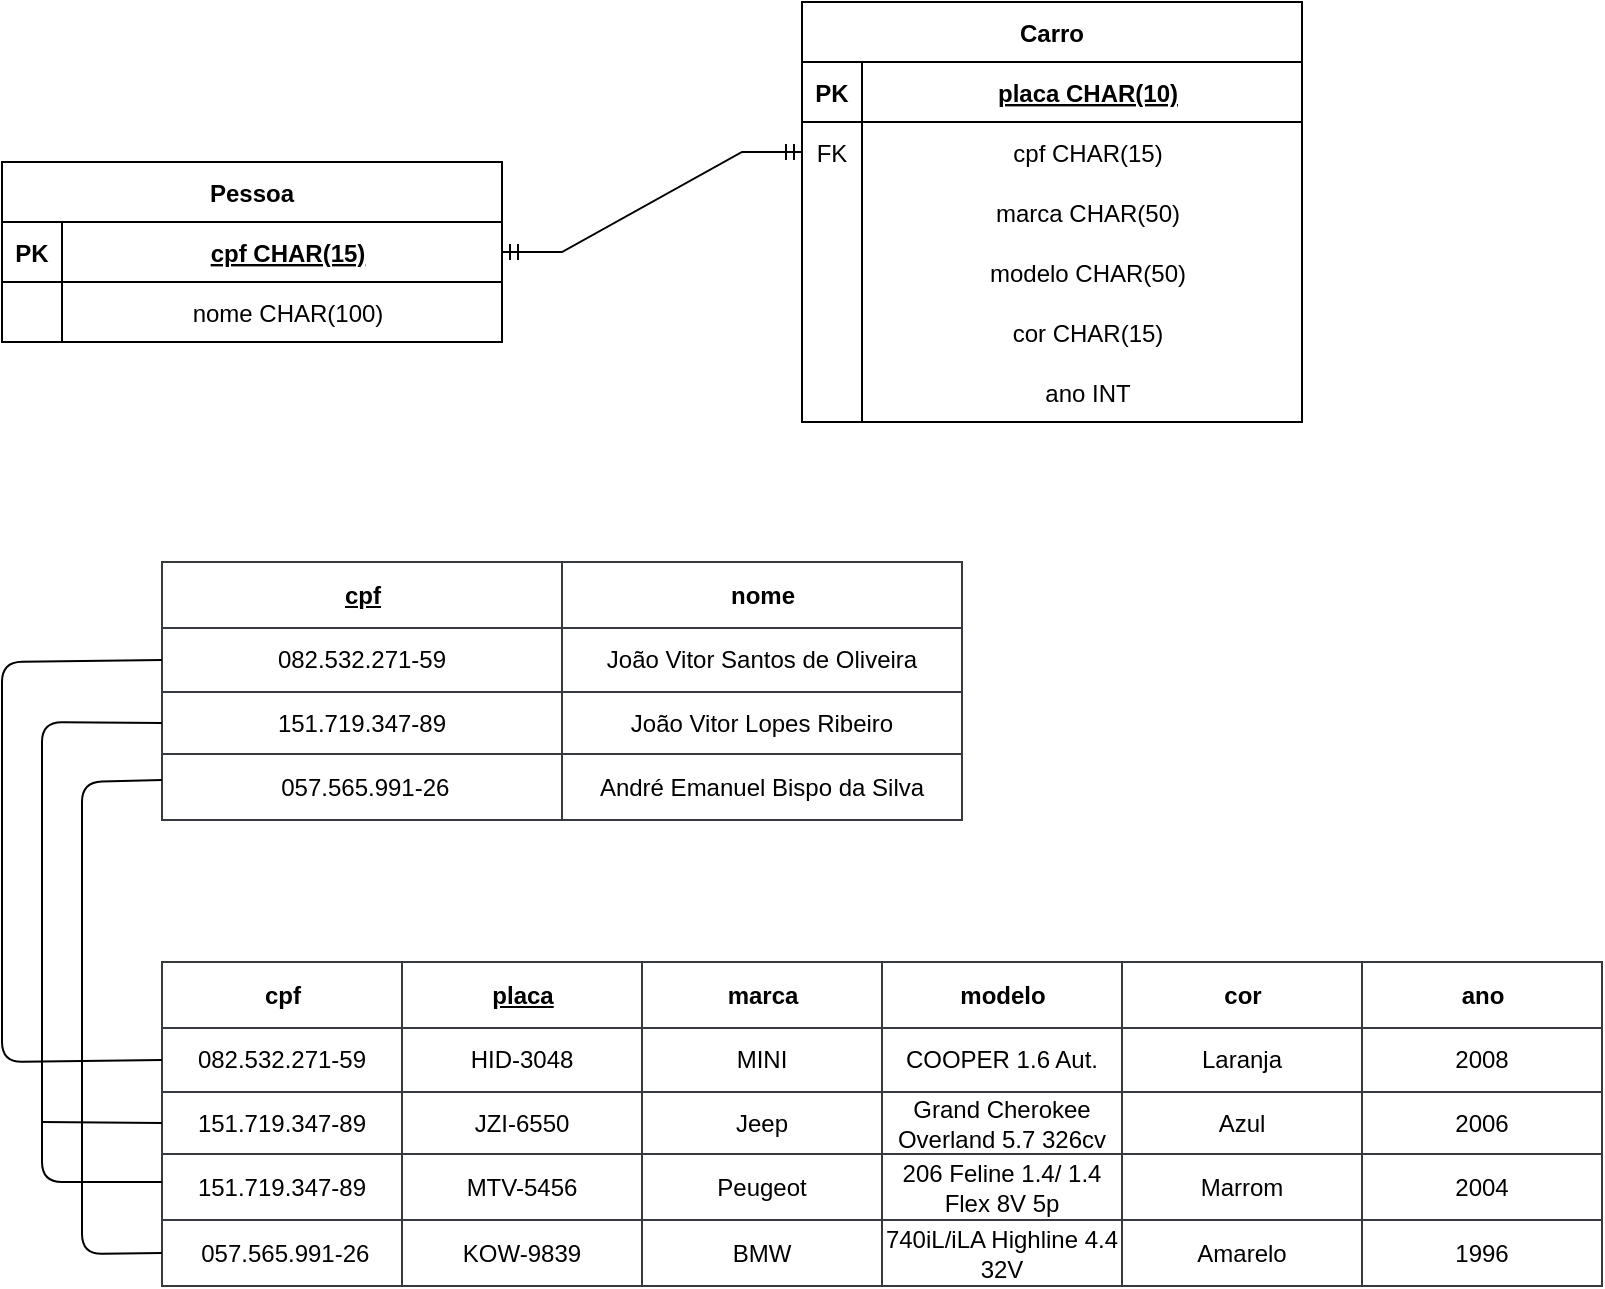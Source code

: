 <mxfile version="24.2.0" type="device">
  <diagram id="R2lEEEUBdFMjLlhIrx00" name="Page-1">
    <mxGraphModel dx="880" dy="489" grid="1" gridSize="10" guides="1" tooltips="1" connect="1" arrows="1" fold="1" page="1" pageScale="1" pageWidth="850" pageHeight="1100" math="0" shadow="0" extFonts="Permanent Marker^https://fonts.googleapis.com/css?family=Permanent+Marker">
      <root>
        <mxCell id="0" />
        <mxCell id="1" parent="0" />
        <mxCell id="C-vyLk0tnHw3VtMMgP7b-2" value="Carro" style="shape=table;startSize=30;container=1;collapsible=1;childLayout=tableLayout;fixedRows=1;rowLines=0;fontStyle=1;align=center;resizeLast=1;" parent="1" vertex="1">
          <mxGeometry x="440" y="40" width="250" height="210" as="geometry" />
        </mxCell>
        <mxCell id="C-vyLk0tnHw3VtMMgP7b-3" value="" style="shape=partialRectangle;collapsible=0;dropTarget=0;pointerEvents=0;fillColor=none;points=[[0,0.5],[1,0.5]];portConstraint=eastwest;top=0;left=0;right=0;bottom=1;" parent="C-vyLk0tnHw3VtMMgP7b-2" vertex="1">
          <mxGeometry y="30" width="250" height="30" as="geometry" />
        </mxCell>
        <mxCell id="C-vyLk0tnHw3VtMMgP7b-4" value="PK" style="shape=partialRectangle;overflow=hidden;connectable=0;fillColor=none;top=0;left=0;bottom=0;right=0;fontStyle=1;" parent="C-vyLk0tnHw3VtMMgP7b-3" vertex="1">
          <mxGeometry width="30" height="30" as="geometry">
            <mxRectangle width="30" height="30" as="alternateBounds" />
          </mxGeometry>
        </mxCell>
        <mxCell id="C-vyLk0tnHw3VtMMgP7b-5" value="placa CHAR(10)" style="shape=partialRectangle;overflow=hidden;connectable=0;fillColor=none;top=0;left=0;bottom=0;right=0;align=center;spacingLeft=6;fontStyle=5;" parent="C-vyLk0tnHw3VtMMgP7b-3" vertex="1">
          <mxGeometry x="30" width="220" height="30" as="geometry">
            <mxRectangle width="220" height="30" as="alternateBounds" />
          </mxGeometry>
        </mxCell>
        <mxCell id="C-vyLk0tnHw3VtMMgP7b-6" value="" style="shape=partialRectangle;collapsible=0;dropTarget=0;pointerEvents=0;fillColor=none;points=[[0,0.5],[1,0.5]];portConstraint=eastwest;top=0;left=0;right=0;bottom=0;" parent="C-vyLk0tnHw3VtMMgP7b-2" vertex="1">
          <mxGeometry y="60" width="250" height="30" as="geometry" />
        </mxCell>
        <mxCell id="C-vyLk0tnHw3VtMMgP7b-7" value="FK" style="shape=partialRectangle;overflow=hidden;connectable=0;fillColor=none;top=0;left=0;bottom=0;right=0;" parent="C-vyLk0tnHw3VtMMgP7b-6" vertex="1">
          <mxGeometry width="30" height="30" as="geometry">
            <mxRectangle width="30" height="30" as="alternateBounds" />
          </mxGeometry>
        </mxCell>
        <mxCell id="C-vyLk0tnHw3VtMMgP7b-8" value="cpf CHAR(15)" style="shape=partialRectangle;overflow=hidden;connectable=0;fillColor=none;top=0;left=0;bottom=0;right=0;align=center;spacingLeft=6;" parent="C-vyLk0tnHw3VtMMgP7b-6" vertex="1">
          <mxGeometry x="30" width="220" height="30" as="geometry">
            <mxRectangle width="220" height="30" as="alternateBounds" />
          </mxGeometry>
        </mxCell>
        <mxCell id="C-vyLk0tnHw3VtMMgP7b-9" value="" style="shape=partialRectangle;collapsible=0;dropTarget=0;pointerEvents=0;fillColor=none;points=[[0,0.5],[1,0.5]];portConstraint=eastwest;top=0;left=0;right=0;bottom=0;" parent="C-vyLk0tnHw3VtMMgP7b-2" vertex="1">
          <mxGeometry y="90" width="250" height="30" as="geometry" />
        </mxCell>
        <mxCell id="C-vyLk0tnHw3VtMMgP7b-10" value="" style="shape=partialRectangle;overflow=hidden;connectable=0;fillColor=none;top=0;left=0;bottom=0;right=0;" parent="C-vyLk0tnHw3VtMMgP7b-9" vertex="1">
          <mxGeometry width="30" height="30" as="geometry">
            <mxRectangle width="30" height="30" as="alternateBounds" />
          </mxGeometry>
        </mxCell>
        <mxCell id="C-vyLk0tnHw3VtMMgP7b-11" value="marca CHAR(50)" style="shape=partialRectangle;overflow=hidden;connectable=0;fillColor=none;top=0;left=0;bottom=0;right=0;align=center;spacingLeft=6;" parent="C-vyLk0tnHw3VtMMgP7b-9" vertex="1">
          <mxGeometry x="30" width="220" height="30" as="geometry">
            <mxRectangle width="220" height="30" as="alternateBounds" />
          </mxGeometry>
        </mxCell>
        <mxCell id="IvlL74oYZkWdG5giYTSa-1" value="" style="shape=partialRectangle;collapsible=0;dropTarget=0;pointerEvents=0;fillColor=none;points=[[0,0.5],[1,0.5]];portConstraint=eastwest;top=0;left=0;right=0;bottom=0;" parent="C-vyLk0tnHw3VtMMgP7b-2" vertex="1">
          <mxGeometry y="120" width="250" height="30" as="geometry" />
        </mxCell>
        <mxCell id="IvlL74oYZkWdG5giYTSa-2" value="" style="shape=partialRectangle;overflow=hidden;connectable=0;fillColor=none;top=0;left=0;bottom=0;right=0;" parent="IvlL74oYZkWdG5giYTSa-1" vertex="1">
          <mxGeometry width="30" height="30" as="geometry">
            <mxRectangle width="30" height="30" as="alternateBounds" />
          </mxGeometry>
        </mxCell>
        <mxCell id="IvlL74oYZkWdG5giYTSa-3" value="modelo CHAR(50)" style="shape=partialRectangle;overflow=hidden;connectable=0;fillColor=none;top=0;left=0;bottom=0;right=0;align=center;spacingLeft=6;" parent="IvlL74oYZkWdG5giYTSa-1" vertex="1">
          <mxGeometry x="30" width="220" height="30" as="geometry">
            <mxRectangle width="220" height="30" as="alternateBounds" />
          </mxGeometry>
        </mxCell>
        <mxCell id="IvlL74oYZkWdG5giYTSa-4" value="" style="shape=partialRectangle;collapsible=0;dropTarget=0;pointerEvents=0;fillColor=none;points=[[0,0.5],[1,0.5]];portConstraint=eastwest;top=0;left=0;right=0;bottom=0;" parent="C-vyLk0tnHw3VtMMgP7b-2" vertex="1">
          <mxGeometry y="150" width="250" height="30" as="geometry" />
        </mxCell>
        <mxCell id="IvlL74oYZkWdG5giYTSa-5" value="" style="shape=partialRectangle;overflow=hidden;connectable=0;fillColor=none;top=0;left=0;bottom=0;right=0;" parent="IvlL74oYZkWdG5giYTSa-4" vertex="1">
          <mxGeometry width="30" height="30" as="geometry">
            <mxRectangle width="30" height="30" as="alternateBounds" />
          </mxGeometry>
        </mxCell>
        <mxCell id="IvlL74oYZkWdG5giYTSa-6" value="cor CHAR(15)" style="shape=partialRectangle;overflow=hidden;connectable=0;fillColor=none;top=0;left=0;bottom=0;right=0;align=center;spacingLeft=6;" parent="IvlL74oYZkWdG5giYTSa-4" vertex="1">
          <mxGeometry x="30" width="220" height="30" as="geometry">
            <mxRectangle width="220" height="30" as="alternateBounds" />
          </mxGeometry>
        </mxCell>
        <mxCell id="IvlL74oYZkWdG5giYTSa-7" value="" style="shape=partialRectangle;collapsible=0;dropTarget=0;pointerEvents=0;fillColor=none;points=[[0,0.5],[1,0.5]];portConstraint=eastwest;top=0;left=0;right=0;bottom=0;" parent="C-vyLk0tnHw3VtMMgP7b-2" vertex="1">
          <mxGeometry y="180" width="250" height="30" as="geometry" />
        </mxCell>
        <mxCell id="IvlL74oYZkWdG5giYTSa-8" value="" style="shape=partialRectangle;overflow=hidden;connectable=0;fillColor=none;top=0;left=0;bottom=0;right=0;" parent="IvlL74oYZkWdG5giYTSa-7" vertex="1">
          <mxGeometry width="30" height="30" as="geometry">
            <mxRectangle width="30" height="30" as="alternateBounds" />
          </mxGeometry>
        </mxCell>
        <mxCell id="IvlL74oYZkWdG5giYTSa-9" value="ano INT" style="shape=partialRectangle;overflow=hidden;connectable=0;fillColor=none;top=0;left=0;bottom=0;right=0;align=center;spacingLeft=6;" parent="IvlL74oYZkWdG5giYTSa-7" vertex="1">
          <mxGeometry x="30" width="220" height="30" as="geometry">
            <mxRectangle width="220" height="30" as="alternateBounds" />
          </mxGeometry>
        </mxCell>
        <mxCell id="C-vyLk0tnHw3VtMMgP7b-23" value="Pessoa" style="shape=table;startSize=30;container=1;collapsible=1;childLayout=tableLayout;fixedRows=1;rowLines=0;fontStyle=1;align=center;resizeLast=1;" parent="1" vertex="1">
          <mxGeometry x="40" y="120" width="250" height="90" as="geometry" />
        </mxCell>
        <mxCell id="C-vyLk0tnHw3VtMMgP7b-24" value="" style="shape=partialRectangle;collapsible=0;dropTarget=0;pointerEvents=0;fillColor=none;points=[[0,0.5],[1,0.5]];portConstraint=eastwest;top=0;left=0;right=0;bottom=1;" parent="C-vyLk0tnHw3VtMMgP7b-23" vertex="1">
          <mxGeometry y="30" width="250" height="30" as="geometry" />
        </mxCell>
        <mxCell id="C-vyLk0tnHw3VtMMgP7b-25" value="PK" style="shape=partialRectangle;overflow=hidden;connectable=0;fillColor=none;top=0;left=0;bottom=0;right=0;fontStyle=1;" parent="C-vyLk0tnHw3VtMMgP7b-24" vertex="1">
          <mxGeometry width="30" height="30" as="geometry">
            <mxRectangle width="30" height="30" as="alternateBounds" />
          </mxGeometry>
        </mxCell>
        <mxCell id="C-vyLk0tnHw3VtMMgP7b-26" value="cpf CHAR(15)" style="shape=partialRectangle;overflow=hidden;connectable=0;fillColor=none;top=0;left=0;bottom=0;right=0;align=center;spacingLeft=6;fontStyle=5;" parent="C-vyLk0tnHw3VtMMgP7b-24" vertex="1">
          <mxGeometry x="30" width="220" height="30" as="geometry">
            <mxRectangle width="220" height="30" as="alternateBounds" />
          </mxGeometry>
        </mxCell>
        <mxCell id="C-vyLk0tnHw3VtMMgP7b-27" value="" style="shape=partialRectangle;collapsible=0;dropTarget=0;pointerEvents=0;fillColor=none;points=[[0,0.5],[1,0.5]];portConstraint=eastwest;top=0;left=0;right=0;bottom=0;" parent="C-vyLk0tnHw3VtMMgP7b-23" vertex="1">
          <mxGeometry y="60" width="250" height="30" as="geometry" />
        </mxCell>
        <mxCell id="C-vyLk0tnHw3VtMMgP7b-28" value="" style="shape=partialRectangle;overflow=hidden;connectable=0;fillColor=none;top=0;left=0;bottom=0;right=0;" parent="C-vyLk0tnHw3VtMMgP7b-27" vertex="1">
          <mxGeometry width="30" height="30" as="geometry">
            <mxRectangle width="30" height="30" as="alternateBounds" />
          </mxGeometry>
        </mxCell>
        <mxCell id="C-vyLk0tnHw3VtMMgP7b-29" value="nome CHAR(100)" style="shape=partialRectangle;overflow=hidden;connectable=0;fillColor=none;top=0;left=0;bottom=0;right=0;align=center;spacingLeft=6;" parent="C-vyLk0tnHw3VtMMgP7b-27" vertex="1">
          <mxGeometry x="30" width="220" height="30" as="geometry">
            <mxRectangle width="220" height="30" as="alternateBounds" />
          </mxGeometry>
        </mxCell>
        <mxCell id="IvlL74oYZkWdG5giYTSa-13" value="" style="edgeStyle=entityRelationEdgeStyle;fontSize=12;html=1;endArrow=ERmandOne;startArrow=ERmandOne;rounded=0;exitX=1;exitY=0.5;exitDx=0;exitDy=0;entryX=0;entryY=0.5;entryDx=0;entryDy=0;" parent="1" source="C-vyLk0tnHw3VtMMgP7b-24" target="C-vyLk0tnHw3VtMMgP7b-6" edge="1">
          <mxGeometry width="100" height="100" relative="1" as="geometry">
            <mxPoint x="290" y="310" as="sourcePoint" />
            <mxPoint x="390" y="210" as="targetPoint" />
          </mxGeometry>
        </mxCell>
        <mxCell id="IvlL74oYZkWdG5giYTSa-25" value="André Emanuel Bispo da Silva" style="childLayout=tableLayout;recursiveResize=0;shadow=1;shadowOffsetY=0;imageWidth=24;shadowOffsetX=0;shadowBlur=0;shadowOpacity=0;fillColor=#cdeb8b;strokeColor=#36393d;" parent="1" vertex="1">
          <mxGeometry x="120" y="320" width="400" height="129" as="geometry" />
        </mxCell>
        <mxCell id="IvlL74oYZkWdG5giYTSa-26" style="shape=tableRow;horizontal=0;startSize=0;swimlaneHead=0;swimlaneBody=0;top=0;left=0;bottom=0;right=0;dropTarget=0;collapsible=0;recursiveResize=0;expand=0;fontStyle=0;strokeColor=inherit;fillColor=#ffffff;" parent="IvlL74oYZkWdG5giYTSa-25" vertex="1">
          <mxGeometry width="400" height="33" as="geometry" />
        </mxCell>
        <mxCell id="IvlL74oYZkWdG5giYTSa-27" value="&lt;font color=&quot;#000000&quot;&gt;&lt;u&gt;cpf&lt;/u&gt;&lt;/font&gt;" style="connectable=0;recursiveResize=0;strokeColor=inherit;fillColor=#FFFFFF;align=center;fontStyle=1;fontColor=#FFFFFF;html=1;" parent="IvlL74oYZkWdG5giYTSa-26" vertex="1">
          <mxGeometry width="200" height="33" as="geometry">
            <mxRectangle width="200" height="33" as="alternateBounds" />
          </mxGeometry>
        </mxCell>
        <mxCell id="IvlL74oYZkWdG5giYTSa-28" value="&lt;font color=&quot;#000000&quot;&gt;nome&lt;/font&gt;" style="connectable=0;recursiveResize=0;strokeColor=inherit;fillColor=#FFFFFF;align=center;fontStyle=1;fontColor=#FFFFFF;html=1;" parent="IvlL74oYZkWdG5giYTSa-26" vertex="1">
          <mxGeometry x="200" width="200" height="33" as="geometry">
            <mxRectangle width="200" height="33" as="alternateBounds" />
          </mxGeometry>
        </mxCell>
        <mxCell id="IvlL74oYZkWdG5giYTSa-30" value="" style="shape=tableRow;horizontal=0;startSize=0;swimlaneHead=0;swimlaneBody=0;top=0;left=0;bottom=0;right=0;dropTarget=0;collapsible=0;recursiveResize=0;expand=0;fontStyle=0;strokeColor=inherit;fillColor=#ffffff;" parent="IvlL74oYZkWdG5giYTSa-25" vertex="1">
          <mxGeometry y="33" width="400" height="32" as="geometry" />
        </mxCell>
        <mxCell id="IvlL74oYZkWdG5giYTSa-31" value="082.532.271-59" style="connectable=0;recursiveResize=0;strokeColor=inherit;fillColor=inherit;align=center;whiteSpace=wrap;html=1;" parent="IvlL74oYZkWdG5giYTSa-30" vertex="1">
          <mxGeometry width="200" height="32" as="geometry">
            <mxRectangle width="200" height="32" as="alternateBounds" />
          </mxGeometry>
        </mxCell>
        <mxCell id="IvlL74oYZkWdG5giYTSa-32" value="João Vitor Santos de Oliveira" style="connectable=0;recursiveResize=0;strokeColor=inherit;fillColor=inherit;align=center;whiteSpace=wrap;html=1;" parent="IvlL74oYZkWdG5giYTSa-30" vertex="1">
          <mxGeometry x="200" width="200" height="32" as="geometry">
            <mxRectangle width="200" height="32" as="alternateBounds" />
          </mxGeometry>
        </mxCell>
        <mxCell id="IvlL74oYZkWdG5giYTSa-34" value="" style="shape=tableRow;horizontal=0;startSize=0;swimlaneHead=0;swimlaneBody=0;top=0;left=0;bottom=0;right=0;dropTarget=0;collapsible=0;recursiveResize=0;expand=0;fontStyle=1;strokeColor=inherit;fillColor=#FFFFFF;" parent="IvlL74oYZkWdG5giYTSa-25" vertex="1">
          <mxGeometry y="65" width="400" height="31" as="geometry" />
        </mxCell>
        <mxCell id="IvlL74oYZkWdG5giYTSa-35" value="151.719.347-89" style="connectable=0;recursiveResize=0;strokeColor=inherit;fillColor=inherit;whiteSpace=wrap;html=1;" parent="IvlL74oYZkWdG5giYTSa-34" vertex="1">
          <mxGeometry width="200" height="31" as="geometry">
            <mxRectangle width="200" height="31" as="alternateBounds" />
          </mxGeometry>
        </mxCell>
        <mxCell id="IvlL74oYZkWdG5giYTSa-36" value="João Vitor Lopes Ribeiro" style="connectable=0;recursiveResize=0;strokeColor=inherit;fillColor=inherit;whiteSpace=wrap;html=1;" parent="IvlL74oYZkWdG5giYTSa-34" vertex="1">
          <mxGeometry x="200" width="200" height="31" as="geometry">
            <mxRectangle width="200" height="31" as="alternateBounds" />
          </mxGeometry>
        </mxCell>
        <mxCell id="IvlL74oYZkWdG5giYTSa-38" value="" style="shape=tableRow;horizontal=0;startSize=0;swimlaneHead=0;swimlaneBody=0;top=0;left=0;bottom=0;right=0;dropTarget=0;collapsible=0;recursiveResize=0;expand=0;fontStyle=0;strokeColor=inherit;fillColor=#ffffff;" parent="IvlL74oYZkWdG5giYTSa-25" vertex="1">
          <mxGeometry y="96" width="400" height="33" as="geometry" />
        </mxCell>
        <mxCell id="IvlL74oYZkWdG5giYTSa-39" value="&amp;nbsp;057.565.991-26" style="connectable=0;recursiveResize=0;strokeColor=inherit;fillColor=inherit;fontStyle=0;align=center;whiteSpace=wrap;html=1;" parent="IvlL74oYZkWdG5giYTSa-38" vertex="1">
          <mxGeometry width="200" height="33" as="geometry">
            <mxRectangle width="200" height="33" as="alternateBounds" />
          </mxGeometry>
        </mxCell>
        <mxCell id="IvlL74oYZkWdG5giYTSa-40" value="André Emanuel Bispo da Silva" style="connectable=0;recursiveResize=0;strokeColor=inherit;fillColor=inherit;fontStyle=0;align=center;whiteSpace=wrap;html=1;" parent="IvlL74oYZkWdG5giYTSa-38" vertex="1">
          <mxGeometry x="200" width="200" height="33" as="geometry">
            <mxRectangle width="200" height="33" as="alternateBounds" />
          </mxGeometry>
        </mxCell>
        <mxCell id="IvlL74oYZkWdG5giYTSa-49" value="Assets" style="childLayout=tableLayout;recursiveResize=0;shadow=1;shadowOffsetY=0;imageWidth=24;shadowOffsetX=0;shadowBlur=0;shadowOpacity=0;fillColor=#cdeb8b;strokeColor=#36393d;" parent="1" vertex="1">
          <mxGeometry x="120" y="520" width="720" height="162" as="geometry" />
        </mxCell>
        <mxCell id="IvlL74oYZkWdG5giYTSa-50" style="shape=tableRow;horizontal=0;startSize=0;swimlaneHead=0;swimlaneBody=0;top=0;left=0;bottom=0;right=0;dropTarget=0;collapsible=0;recursiveResize=0;expand=0;fontStyle=0;strokeColor=inherit;fillColor=#ffffff;" parent="IvlL74oYZkWdG5giYTSa-49" vertex="1">
          <mxGeometry width="720" height="33" as="geometry" />
        </mxCell>
        <mxCell id="IvlL74oYZkWdG5giYTSa-51" value="&lt;font color=&quot;#000000&quot;&gt;cpf&lt;/font&gt;" style="connectable=0;recursiveResize=0;strokeColor=inherit;fillColor=#FFFFFF;align=center;fontStyle=1;fontColor=#FFFFFF;html=1;" parent="IvlL74oYZkWdG5giYTSa-50" vertex="1">
          <mxGeometry width="120" height="33" as="geometry">
            <mxRectangle width="120" height="33" as="alternateBounds" />
          </mxGeometry>
        </mxCell>
        <mxCell id="IvlL74oYZkWdG5giYTSa-52" value="&lt;font color=&quot;#000000&quot;&gt;&lt;u&gt;placa&lt;/u&gt;&lt;/font&gt;" style="connectable=0;recursiveResize=0;strokeColor=inherit;fillColor=#FFFFFF;align=center;fontStyle=1;fontColor=#FFFFFF;html=1;" parent="IvlL74oYZkWdG5giYTSa-50" vertex="1">
          <mxGeometry x="120" width="120" height="33" as="geometry">
            <mxRectangle width="120" height="33" as="alternateBounds" />
          </mxGeometry>
        </mxCell>
        <mxCell id="IvlL74oYZkWdG5giYTSa-66" value="&lt;font color=&quot;#000000&quot;&gt;marca&lt;/font&gt;" style="connectable=0;recursiveResize=0;strokeColor=inherit;fillColor=#FFFFFF;align=center;fontStyle=1;fontColor=#FFFFFF;html=1;" parent="IvlL74oYZkWdG5giYTSa-50" vertex="1">
          <mxGeometry x="240" width="120" height="33" as="geometry">
            <mxRectangle width="120" height="33" as="alternateBounds" />
          </mxGeometry>
        </mxCell>
        <mxCell id="IvlL74oYZkWdG5giYTSa-70" value="&lt;font color=&quot;#000000&quot;&gt;modelo&lt;/font&gt;" style="connectable=0;recursiveResize=0;strokeColor=inherit;fillColor=#FFFFFF;align=center;fontStyle=1;fontColor=#FFFFFF;html=1;" parent="IvlL74oYZkWdG5giYTSa-50" vertex="1">
          <mxGeometry x="360" width="120" height="33" as="geometry">
            <mxRectangle width="120" height="33" as="alternateBounds" />
          </mxGeometry>
        </mxCell>
        <mxCell id="IvlL74oYZkWdG5giYTSa-74" value="&lt;font color=&quot;#000000&quot;&gt;cor&lt;/font&gt;" style="connectable=0;recursiveResize=0;strokeColor=inherit;fillColor=#FFFFFF;align=center;fontStyle=1;fontColor=#FFFFFF;html=1;" parent="IvlL74oYZkWdG5giYTSa-50" vertex="1">
          <mxGeometry x="480" width="120" height="33" as="geometry">
            <mxRectangle width="120" height="33" as="alternateBounds" />
          </mxGeometry>
        </mxCell>
        <mxCell id="IvlL74oYZkWdG5giYTSa-85" value="&lt;font color=&quot;#000000&quot;&gt;ano&lt;/font&gt;" style="connectable=0;recursiveResize=0;strokeColor=inherit;fillColor=#FFFFFF;align=center;fontStyle=1;fontColor=#FFFFFF;html=1;" parent="IvlL74oYZkWdG5giYTSa-50" vertex="1">
          <mxGeometry x="600" width="120" height="33" as="geometry">
            <mxRectangle width="120" height="33" as="alternateBounds" />
          </mxGeometry>
        </mxCell>
        <mxCell id="IvlL74oYZkWdG5giYTSa-53" value="" style="shape=tableRow;horizontal=0;startSize=0;swimlaneHead=0;swimlaneBody=0;top=0;left=0;bottom=0;right=0;dropTarget=0;collapsible=0;recursiveResize=0;expand=0;fontStyle=0;strokeColor=inherit;fillColor=#ffffff;" parent="IvlL74oYZkWdG5giYTSa-49" vertex="1">
          <mxGeometry y="33" width="720" height="32" as="geometry" />
        </mxCell>
        <mxCell id="IvlL74oYZkWdG5giYTSa-54" value="082.532.271-59" style="connectable=0;recursiveResize=0;strokeColor=inherit;fillColor=inherit;align=center;whiteSpace=wrap;html=1;" parent="IvlL74oYZkWdG5giYTSa-53" vertex="1">
          <mxGeometry width="120" height="32" as="geometry">
            <mxRectangle width="120" height="32" as="alternateBounds" />
          </mxGeometry>
        </mxCell>
        <mxCell id="IvlL74oYZkWdG5giYTSa-55" value="HID-3048" style="connectable=0;recursiveResize=0;strokeColor=inherit;fillColor=inherit;align=center;whiteSpace=wrap;html=1;" parent="IvlL74oYZkWdG5giYTSa-53" vertex="1">
          <mxGeometry x="120" width="120" height="32" as="geometry">
            <mxRectangle width="120" height="32" as="alternateBounds" />
          </mxGeometry>
        </mxCell>
        <mxCell id="IvlL74oYZkWdG5giYTSa-67" value="MINI" style="connectable=0;recursiveResize=0;strokeColor=inherit;fillColor=inherit;align=center;whiteSpace=wrap;html=1;" parent="IvlL74oYZkWdG5giYTSa-53" vertex="1">
          <mxGeometry x="240" width="120" height="32" as="geometry">
            <mxRectangle width="120" height="32" as="alternateBounds" />
          </mxGeometry>
        </mxCell>
        <mxCell id="IvlL74oYZkWdG5giYTSa-71" value="COOPER 1.6 Aut." style="connectable=0;recursiveResize=0;strokeColor=inherit;fillColor=inherit;align=center;whiteSpace=wrap;html=1;" parent="IvlL74oYZkWdG5giYTSa-53" vertex="1">
          <mxGeometry x="360" width="120" height="32" as="geometry">
            <mxRectangle width="120" height="32" as="alternateBounds" />
          </mxGeometry>
        </mxCell>
        <mxCell id="IvlL74oYZkWdG5giYTSa-75" value="Laranja" style="connectable=0;recursiveResize=0;strokeColor=inherit;fillColor=inherit;align=center;whiteSpace=wrap;html=1;" parent="IvlL74oYZkWdG5giYTSa-53" vertex="1">
          <mxGeometry x="480" width="120" height="32" as="geometry">
            <mxRectangle width="120" height="32" as="alternateBounds" />
          </mxGeometry>
        </mxCell>
        <mxCell id="IvlL74oYZkWdG5giYTSa-86" value="2008" style="connectable=0;recursiveResize=0;strokeColor=inherit;fillColor=inherit;align=center;whiteSpace=wrap;html=1;" parent="IvlL74oYZkWdG5giYTSa-53" vertex="1">
          <mxGeometry x="600" width="120" height="32" as="geometry">
            <mxRectangle width="120" height="32" as="alternateBounds" />
          </mxGeometry>
        </mxCell>
        <mxCell id="IvlL74oYZkWdG5giYTSa-56" value="" style="shape=tableRow;horizontal=0;startSize=0;swimlaneHead=0;swimlaneBody=0;top=0;left=0;bottom=0;right=0;dropTarget=0;collapsible=0;recursiveResize=0;expand=0;fontStyle=1;strokeColor=inherit;fillColor=#FFFFFF;" parent="IvlL74oYZkWdG5giYTSa-49" vertex="1">
          <mxGeometry y="65" width="720" height="31" as="geometry" />
        </mxCell>
        <mxCell id="IvlL74oYZkWdG5giYTSa-57" value="151.719.347-89" style="connectable=0;recursiveResize=0;strokeColor=inherit;fillColor=inherit;whiteSpace=wrap;html=1;" parent="IvlL74oYZkWdG5giYTSa-56" vertex="1">
          <mxGeometry width="120" height="31" as="geometry">
            <mxRectangle width="120" height="31" as="alternateBounds" />
          </mxGeometry>
        </mxCell>
        <mxCell id="IvlL74oYZkWdG5giYTSa-58" value="JZI-6550" style="connectable=0;recursiveResize=0;strokeColor=inherit;fillColor=inherit;whiteSpace=wrap;html=1;" parent="IvlL74oYZkWdG5giYTSa-56" vertex="1">
          <mxGeometry x="120" width="120" height="31" as="geometry">
            <mxRectangle width="120" height="31" as="alternateBounds" />
          </mxGeometry>
        </mxCell>
        <mxCell id="IvlL74oYZkWdG5giYTSa-68" value="Jeep" style="connectable=0;recursiveResize=0;strokeColor=inherit;fillColor=inherit;whiteSpace=wrap;html=1;" parent="IvlL74oYZkWdG5giYTSa-56" vertex="1">
          <mxGeometry x="240" width="120" height="31" as="geometry">
            <mxRectangle width="120" height="31" as="alternateBounds" />
          </mxGeometry>
        </mxCell>
        <mxCell id="IvlL74oYZkWdG5giYTSa-72" value="Grand Cherokee Overland 5.7 326cv" style="connectable=0;recursiveResize=0;strokeColor=inherit;fillColor=inherit;whiteSpace=wrap;html=1;" parent="IvlL74oYZkWdG5giYTSa-56" vertex="1">
          <mxGeometry x="360" width="120" height="31" as="geometry">
            <mxRectangle width="120" height="31" as="alternateBounds" />
          </mxGeometry>
        </mxCell>
        <mxCell id="IvlL74oYZkWdG5giYTSa-76" value="Azul" style="connectable=0;recursiveResize=0;strokeColor=inherit;fillColor=inherit;whiteSpace=wrap;html=1;" parent="IvlL74oYZkWdG5giYTSa-56" vertex="1">
          <mxGeometry x="480" width="120" height="31" as="geometry">
            <mxRectangle width="120" height="31" as="alternateBounds" />
          </mxGeometry>
        </mxCell>
        <mxCell id="IvlL74oYZkWdG5giYTSa-87" value="2006" style="connectable=0;recursiveResize=0;strokeColor=inherit;fillColor=inherit;whiteSpace=wrap;html=1;" parent="IvlL74oYZkWdG5giYTSa-56" vertex="1">
          <mxGeometry x="600" width="120" height="31" as="geometry">
            <mxRectangle width="120" height="31" as="alternateBounds" />
          </mxGeometry>
        </mxCell>
        <mxCell id="IvlL74oYZkWdG5giYTSa-59" value="" style="shape=tableRow;horizontal=0;startSize=0;swimlaneHead=0;swimlaneBody=0;top=0;left=0;bottom=0;right=0;dropTarget=0;collapsible=0;recursiveResize=0;expand=0;fontStyle=0;strokeColor=inherit;fillColor=#ffffff;" parent="IvlL74oYZkWdG5giYTSa-49" vertex="1">
          <mxGeometry y="96" width="720" height="33" as="geometry" />
        </mxCell>
        <mxCell id="IvlL74oYZkWdG5giYTSa-60" value="151.719.347-89" style="connectable=0;recursiveResize=0;strokeColor=inherit;fillColor=inherit;fontStyle=0;align=center;whiteSpace=wrap;html=1;" parent="IvlL74oYZkWdG5giYTSa-59" vertex="1">
          <mxGeometry width="120" height="33" as="geometry">
            <mxRectangle width="120" height="33" as="alternateBounds" />
          </mxGeometry>
        </mxCell>
        <mxCell id="IvlL74oYZkWdG5giYTSa-61" value="MTV-5456" style="connectable=0;recursiveResize=0;strokeColor=inherit;fillColor=inherit;fontStyle=0;align=center;whiteSpace=wrap;html=1;" parent="IvlL74oYZkWdG5giYTSa-59" vertex="1">
          <mxGeometry x="120" width="120" height="33" as="geometry">
            <mxRectangle width="120" height="33" as="alternateBounds" />
          </mxGeometry>
        </mxCell>
        <mxCell id="IvlL74oYZkWdG5giYTSa-69" value="Peugeot" style="connectable=0;recursiveResize=0;strokeColor=inherit;fillColor=inherit;fontStyle=0;align=center;whiteSpace=wrap;html=1;" parent="IvlL74oYZkWdG5giYTSa-59" vertex="1">
          <mxGeometry x="240" width="120" height="33" as="geometry">
            <mxRectangle width="120" height="33" as="alternateBounds" />
          </mxGeometry>
        </mxCell>
        <mxCell id="IvlL74oYZkWdG5giYTSa-73" value="206 Feline 1.4/ 1.4 Flex 8V 5p" style="connectable=0;recursiveResize=0;strokeColor=inherit;fillColor=inherit;fontStyle=0;align=center;whiteSpace=wrap;html=1;" parent="IvlL74oYZkWdG5giYTSa-59" vertex="1">
          <mxGeometry x="360" width="120" height="33" as="geometry">
            <mxRectangle width="120" height="33" as="alternateBounds" />
          </mxGeometry>
        </mxCell>
        <mxCell id="IvlL74oYZkWdG5giYTSa-77" value="Marrom" style="connectable=0;recursiveResize=0;strokeColor=inherit;fillColor=inherit;fontStyle=0;align=center;whiteSpace=wrap;html=1;" parent="IvlL74oYZkWdG5giYTSa-59" vertex="1">
          <mxGeometry x="480" width="120" height="33" as="geometry">
            <mxRectangle width="120" height="33" as="alternateBounds" />
          </mxGeometry>
        </mxCell>
        <mxCell id="IvlL74oYZkWdG5giYTSa-88" value="2004" style="connectable=0;recursiveResize=0;strokeColor=inherit;fillColor=inherit;fontStyle=0;align=center;whiteSpace=wrap;html=1;" parent="IvlL74oYZkWdG5giYTSa-59" vertex="1">
          <mxGeometry x="600" width="120" height="33" as="geometry">
            <mxRectangle width="120" height="33" as="alternateBounds" />
          </mxGeometry>
        </mxCell>
        <mxCell id="IvlL74oYZkWdG5giYTSa-78" style="shape=tableRow;horizontal=0;startSize=0;swimlaneHead=0;swimlaneBody=0;top=0;left=0;bottom=0;right=0;dropTarget=0;collapsible=0;recursiveResize=0;expand=0;fontStyle=0;strokeColor=inherit;fillColor=#ffffff;" parent="IvlL74oYZkWdG5giYTSa-49" vertex="1">
          <mxGeometry y="129" width="720" height="33" as="geometry" />
        </mxCell>
        <mxCell id="IvlL74oYZkWdG5giYTSa-80" value="&amp;nbsp;057.565.991-26" style="connectable=0;recursiveResize=0;strokeColor=inherit;fillColor=inherit;fontStyle=0;align=center;whiteSpace=wrap;html=1;" parent="IvlL74oYZkWdG5giYTSa-78" vertex="1">
          <mxGeometry width="120" height="33" as="geometry">
            <mxRectangle width="120" height="33" as="alternateBounds" />
          </mxGeometry>
        </mxCell>
        <mxCell id="IvlL74oYZkWdG5giYTSa-81" value="KOW-9839" style="connectable=0;recursiveResize=0;strokeColor=inherit;fillColor=inherit;fontStyle=0;align=center;whiteSpace=wrap;html=1;" parent="IvlL74oYZkWdG5giYTSa-78" vertex="1">
          <mxGeometry x="120" width="120" height="33" as="geometry">
            <mxRectangle width="120" height="33" as="alternateBounds" />
          </mxGeometry>
        </mxCell>
        <mxCell id="IvlL74oYZkWdG5giYTSa-82" value="BMW" style="connectable=0;recursiveResize=0;strokeColor=inherit;fillColor=inherit;fontStyle=0;align=center;whiteSpace=wrap;html=1;" parent="IvlL74oYZkWdG5giYTSa-78" vertex="1">
          <mxGeometry x="240" width="120" height="33" as="geometry">
            <mxRectangle width="120" height="33" as="alternateBounds" />
          </mxGeometry>
        </mxCell>
        <mxCell id="IvlL74oYZkWdG5giYTSa-83" value="740iL/iLA Highline 4.4 32V" style="connectable=0;recursiveResize=0;strokeColor=inherit;fillColor=inherit;fontStyle=0;align=center;whiteSpace=wrap;html=1;" parent="IvlL74oYZkWdG5giYTSa-78" vertex="1">
          <mxGeometry x="360" width="120" height="33" as="geometry">
            <mxRectangle width="120" height="33" as="alternateBounds" />
          </mxGeometry>
        </mxCell>
        <mxCell id="IvlL74oYZkWdG5giYTSa-84" value="Amarelo" style="connectable=0;recursiveResize=0;strokeColor=inherit;fillColor=inherit;fontStyle=0;align=center;whiteSpace=wrap;html=1;" parent="IvlL74oYZkWdG5giYTSa-78" vertex="1">
          <mxGeometry x="480" width="120" height="33" as="geometry">
            <mxRectangle width="120" height="33" as="alternateBounds" />
          </mxGeometry>
        </mxCell>
        <mxCell id="IvlL74oYZkWdG5giYTSa-89" value="1996" style="connectable=0;recursiveResize=0;strokeColor=inherit;fillColor=inherit;fontStyle=0;align=center;whiteSpace=wrap;html=1;" parent="IvlL74oYZkWdG5giYTSa-78" vertex="1">
          <mxGeometry x="600" width="120" height="33" as="geometry">
            <mxRectangle width="120" height="33" as="alternateBounds" />
          </mxGeometry>
        </mxCell>
        <mxCell id="yKTUfspTKY5WTK-SvycG-4" value="" style="endArrow=none;html=1;rounded=1;exitX=0;exitY=0.5;exitDx=0;exitDy=0;curved=0;entryX=0;entryY=0.5;entryDx=0;entryDy=0;" edge="1" parent="1" source="IvlL74oYZkWdG5giYTSa-30" target="IvlL74oYZkWdG5giYTSa-53">
          <mxGeometry relative="1" as="geometry">
            <mxPoint x="80" y="370" as="sourcePoint" />
            <mxPoint x="60" y="570" as="targetPoint" />
            <Array as="points">
              <mxPoint x="40" y="370" />
              <mxPoint x="40" y="490" />
              <mxPoint x="40" y="570" />
            </Array>
          </mxGeometry>
        </mxCell>
        <mxCell id="yKTUfspTKY5WTK-SvycG-6" value="" style="endArrow=none;html=1;rounded=1;exitX=0;exitY=0.5;exitDx=0;exitDy=0;curved=0;entryX=0;entryY=0.5;entryDx=0;entryDy=0;flowAnimation=0;shadow=0;" edge="1" parent="1" source="IvlL74oYZkWdG5giYTSa-34">
          <mxGeometry relative="1" as="geometry">
            <mxPoint x="120" y="430" as="sourcePoint" />
            <mxPoint x="120" y="630" as="targetPoint" />
            <Array as="points">
              <mxPoint x="60" y="400" />
              <mxPoint x="60" y="550" />
              <mxPoint x="60" y="630" />
            </Array>
          </mxGeometry>
        </mxCell>
        <mxCell id="yKTUfspTKY5WTK-SvycG-7" value="" style="endArrow=none;html=1;rounded=1;exitX=0;exitY=0.5;exitDx=0;exitDy=0;curved=0;entryX=0;entryY=0.5;entryDx=0;entryDy=0;" edge="1" parent="1" target="IvlL74oYZkWdG5giYTSa-78">
          <mxGeometry relative="1" as="geometry">
            <mxPoint x="120" y="429" as="sourcePoint" />
            <mxPoint x="120" y="629" as="targetPoint" />
            <Array as="points">
              <mxPoint x="80" y="430" />
              <mxPoint x="80" y="666" />
            </Array>
          </mxGeometry>
        </mxCell>
        <mxCell id="yKTUfspTKY5WTK-SvycG-8" value="" style="endArrow=none;html=1;rounded=0;flowAnimation=0;" edge="1" parent="1">
          <mxGeometry relative="1" as="geometry">
            <mxPoint x="60" y="600" as="sourcePoint" />
            <mxPoint x="120" y="600.5" as="targetPoint" />
          </mxGeometry>
        </mxCell>
      </root>
    </mxGraphModel>
  </diagram>
</mxfile>

